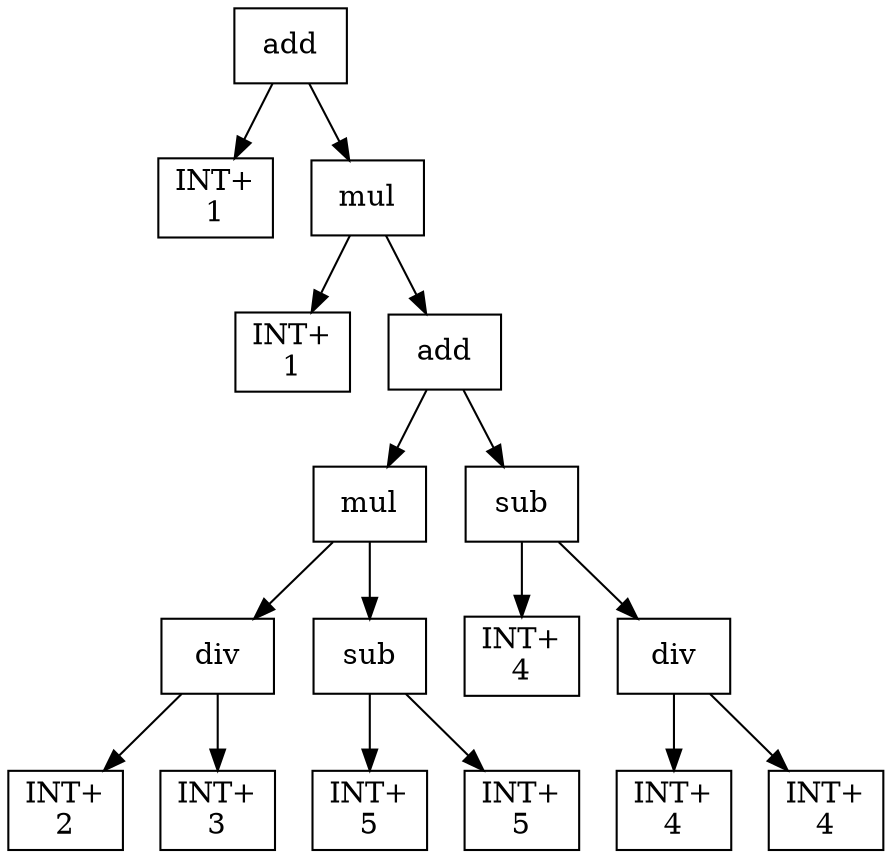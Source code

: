 digraph expr {
  node [shape=box];
  n1 [label="add"];
  n2 [label="INT+\n1"];
  n3 [label="mul"];
  n4 [label="INT+\n1"];
  n5 [label="add"];
  n6 [label="mul"];
  n7 [label="div"];
  n8 [label="INT+\n2"];
  n9 [label="INT+\n3"];
  n7 -> n8;
  n7 -> n9;
  n10 [label="sub"];
  n11 [label="INT+\n5"];
  n12 [label="INT+\n5"];
  n10 -> n11;
  n10 -> n12;
  n6 -> n7;
  n6 -> n10;
  n13 [label="sub"];
  n14 [label="INT+\n4"];
  n15 [label="div"];
  n16 [label="INT+\n4"];
  n17 [label="INT+\n4"];
  n15 -> n16;
  n15 -> n17;
  n13 -> n14;
  n13 -> n15;
  n5 -> n6;
  n5 -> n13;
  n3 -> n4;
  n3 -> n5;
  n1 -> n2;
  n1 -> n3;
}
